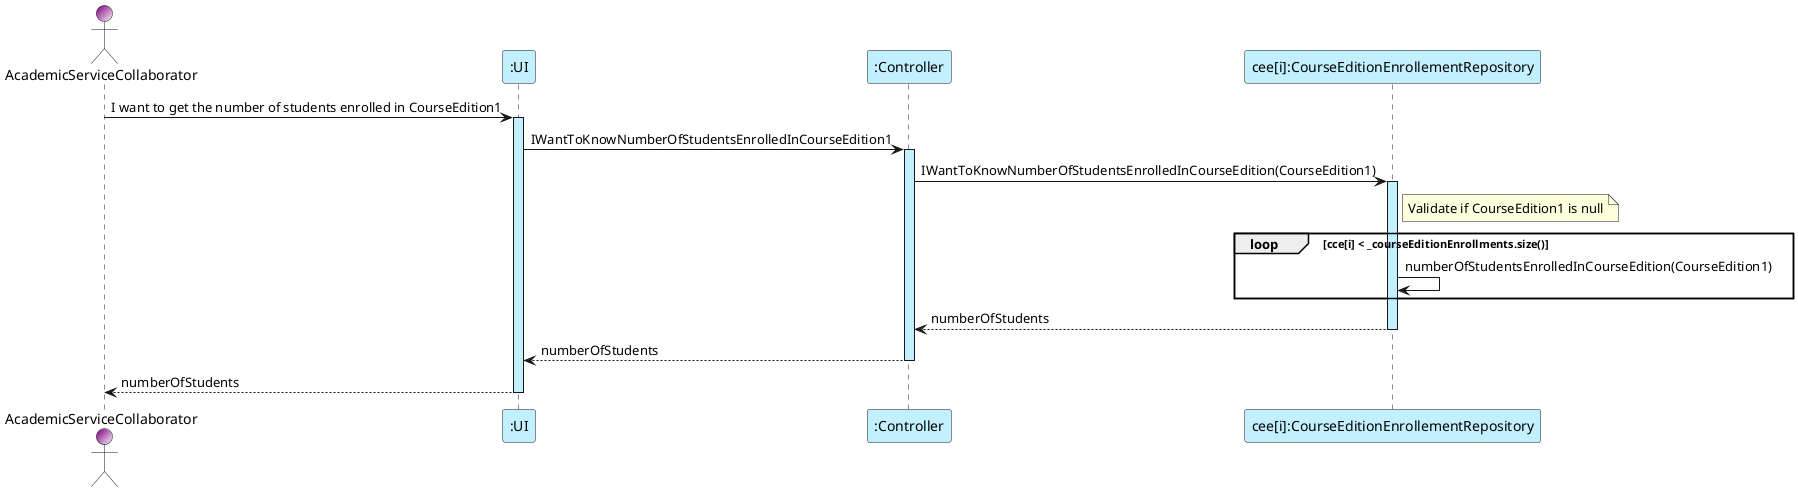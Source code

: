 @startuml
'https://plantuml.com/sequence-diagram

actor AcademicServiceCollaborator as ASC #Purple/White
participant ":UI" as UI #application
participant ":Controller" as C #application
participant "cee[i]:CourseEditionEnrollementRepository" as CEER #application

ASC -> UI : I want to get the number of students enrolled in CourseEdition1
activate UI #application
UI -> C  : IWantToKnowNumberOfStudentsEnrolledInCourseEdition1
activate C #application
C -> CEER : IWantToKnowNumberOfStudentsEnrolledInCourseEdition(CourseEdition1)
activate CEER #application

note right of CEER : Validate if CourseEdition1 is null

loop cce[i] < _courseEditionEnrollments.size()
    CEER -> CEER : numberOfStudentsEnrolledInCourseEdition(CourseEdition1)
end loop

C <-- CEER : numberOfStudents
deactivate CEER #application
UI <-- C : numberOfStudents
deactivate C #application
ASC <-- UI : numberOfStudents
deactivate UI #application

@enduml